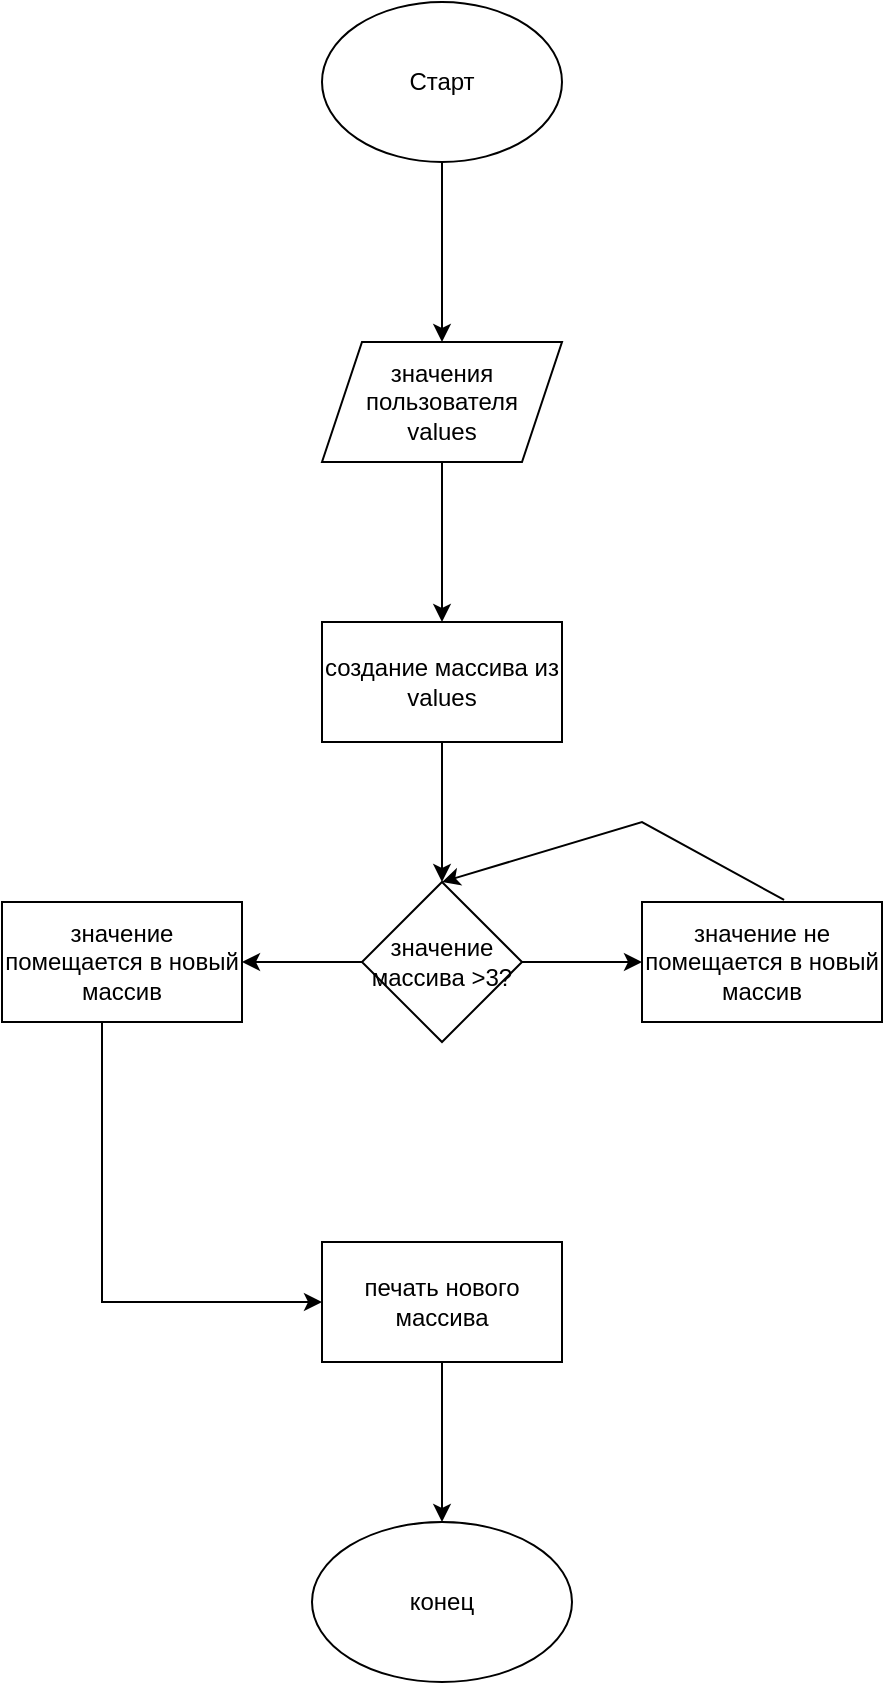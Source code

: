 <mxfile version="23.1.5" type="github">
  <diagram name="Страница — 1" id="d94SVh53pTTkWjvOSrKW">
    <mxGraphModel dx="782" dy="560" grid="1" gridSize="10" guides="1" tooltips="1" connect="1" arrows="1" fold="1" page="1" pageScale="1" pageWidth="827" pageHeight="1169" math="0" shadow="0">
      <root>
        <mxCell id="0" />
        <mxCell id="1" parent="0" />
        <mxCell id="GIJDUqYE2TrNmTSluc5g-4" value="" style="edgeStyle=orthogonalEdgeStyle;rounded=0;orthogonalLoop=1;jettySize=auto;html=1;" edge="1" parent="1" source="GIJDUqYE2TrNmTSluc5g-1" target="GIJDUqYE2TrNmTSluc5g-3">
          <mxGeometry relative="1" as="geometry" />
        </mxCell>
        <mxCell id="GIJDUqYE2TrNmTSluc5g-1" value="Старт" style="ellipse;whiteSpace=wrap;html=1;" vertex="1" parent="1">
          <mxGeometry x="310" y="50" width="120" height="80" as="geometry" />
        </mxCell>
        <mxCell id="GIJDUqYE2TrNmTSluc5g-6" value="" style="edgeStyle=orthogonalEdgeStyle;rounded=0;orthogonalLoop=1;jettySize=auto;html=1;" edge="1" parent="1" source="GIJDUqYE2TrNmTSluc5g-3" target="GIJDUqYE2TrNmTSluc5g-5">
          <mxGeometry relative="1" as="geometry" />
        </mxCell>
        <mxCell id="GIJDUqYE2TrNmTSluc5g-3" value="значения пользователя&lt;br&gt;values" style="shape=parallelogram;perimeter=parallelogramPerimeter;whiteSpace=wrap;html=1;fixedSize=1;" vertex="1" parent="1">
          <mxGeometry x="310" y="220" width="120" height="60" as="geometry" />
        </mxCell>
        <mxCell id="GIJDUqYE2TrNmTSluc5g-10" value="" style="edgeStyle=orthogonalEdgeStyle;rounded=0;orthogonalLoop=1;jettySize=auto;html=1;" edge="1" parent="1" source="GIJDUqYE2TrNmTSluc5g-5" target="GIJDUqYE2TrNmTSluc5g-9">
          <mxGeometry relative="1" as="geometry" />
        </mxCell>
        <mxCell id="GIJDUqYE2TrNmTSluc5g-5" value="создание массива из values" style="whiteSpace=wrap;html=1;" vertex="1" parent="1">
          <mxGeometry x="310" y="360" width="120" height="60" as="geometry" />
        </mxCell>
        <mxCell id="GIJDUqYE2TrNmTSluc5g-12" value="" style="edgeStyle=orthogonalEdgeStyle;rounded=0;orthogonalLoop=1;jettySize=auto;html=1;" edge="1" parent="1" source="GIJDUqYE2TrNmTSluc5g-9" target="GIJDUqYE2TrNmTSluc5g-11">
          <mxGeometry relative="1" as="geometry" />
        </mxCell>
        <mxCell id="GIJDUqYE2TrNmTSluc5g-14" value="" style="edgeStyle=orthogonalEdgeStyle;rounded=0;orthogonalLoop=1;jettySize=auto;html=1;" edge="1" parent="1" source="GIJDUqYE2TrNmTSluc5g-9" target="GIJDUqYE2TrNmTSluc5g-13">
          <mxGeometry relative="1" as="geometry" />
        </mxCell>
        <mxCell id="GIJDUqYE2TrNmTSluc5g-9" value="значение массива &amp;gt;3?" style="rhombus;whiteSpace=wrap;html=1;" vertex="1" parent="1">
          <mxGeometry x="330" y="490" width="80" height="80" as="geometry" />
        </mxCell>
        <mxCell id="GIJDUqYE2TrNmTSluc5g-18" value="" style="edgeStyle=orthogonalEdgeStyle;rounded=0;orthogonalLoop=1;jettySize=auto;html=1;" edge="1" parent="1" source="GIJDUqYE2TrNmTSluc5g-11" target="GIJDUqYE2TrNmTSluc5g-17">
          <mxGeometry relative="1" as="geometry">
            <Array as="points">
              <mxPoint x="200" y="700" />
            </Array>
          </mxGeometry>
        </mxCell>
        <mxCell id="GIJDUqYE2TrNmTSluc5g-11" value="значение помещается в новый массив" style="whiteSpace=wrap;html=1;" vertex="1" parent="1">
          <mxGeometry x="150" y="500" width="120" height="60" as="geometry" />
        </mxCell>
        <mxCell id="GIJDUqYE2TrNmTSluc5g-13" value="значение не помещается в новый массив" style="whiteSpace=wrap;html=1;" vertex="1" parent="1">
          <mxGeometry x="470" y="500" width="120" height="60" as="geometry" />
        </mxCell>
        <mxCell id="GIJDUqYE2TrNmTSluc5g-16" value="" style="endArrow=classic;html=1;rounded=0;entryX=0.5;entryY=0;entryDx=0;entryDy=0;exitX=0.592;exitY=-0.017;exitDx=0;exitDy=0;exitPerimeter=0;" edge="1" parent="1" source="GIJDUqYE2TrNmTSluc5g-13" target="GIJDUqYE2TrNmTSluc5g-9">
          <mxGeometry width="50" height="50" relative="1" as="geometry">
            <mxPoint x="590" y="530" as="sourcePoint" />
            <mxPoint x="650" y="530" as="targetPoint" />
            <Array as="points">
              <mxPoint x="470" y="460" />
            </Array>
          </mxGeometry>
        </mxCell>
        <mxCell id="GIJDUqYE2TrNmTSluc5g-20" value="" style="edgeStyle=orthogonalEdgeStyle;rounded=0;orthogonalLoop=1;jettySize=auto;html=1;" edge="1" parent="1" source="GIJDUqYE2TrNmTSluc5g-17" target="GIJDUqYE2TrNmTSluc5g-19">
          <mxGeometry relative="1" as="geometry" />
        </mxCell>
        <mxCell id="GIJDUqYE2TrNmTSluc5g-17" value="печать нового массива" style="whiteSpace=wrap;html=1;" vertex="1" parent="1">
          <mxGeometry x="310" y="670" width="120" height="60" as="geometry" />
        </mxCell>
        <mxCell id="GIJDUqYE2TrNmTSluc5g-19" value="конец" style="ellipse;whiteSpace=wrap;html=1;" vertex="1" parent="1">
          <mxGeometry x="305" y="810" width="130" height="80" as="geometry" />
        </mxCell>
      </root>
    </mxGraphModel>
  </diagram>
</mxfile>
